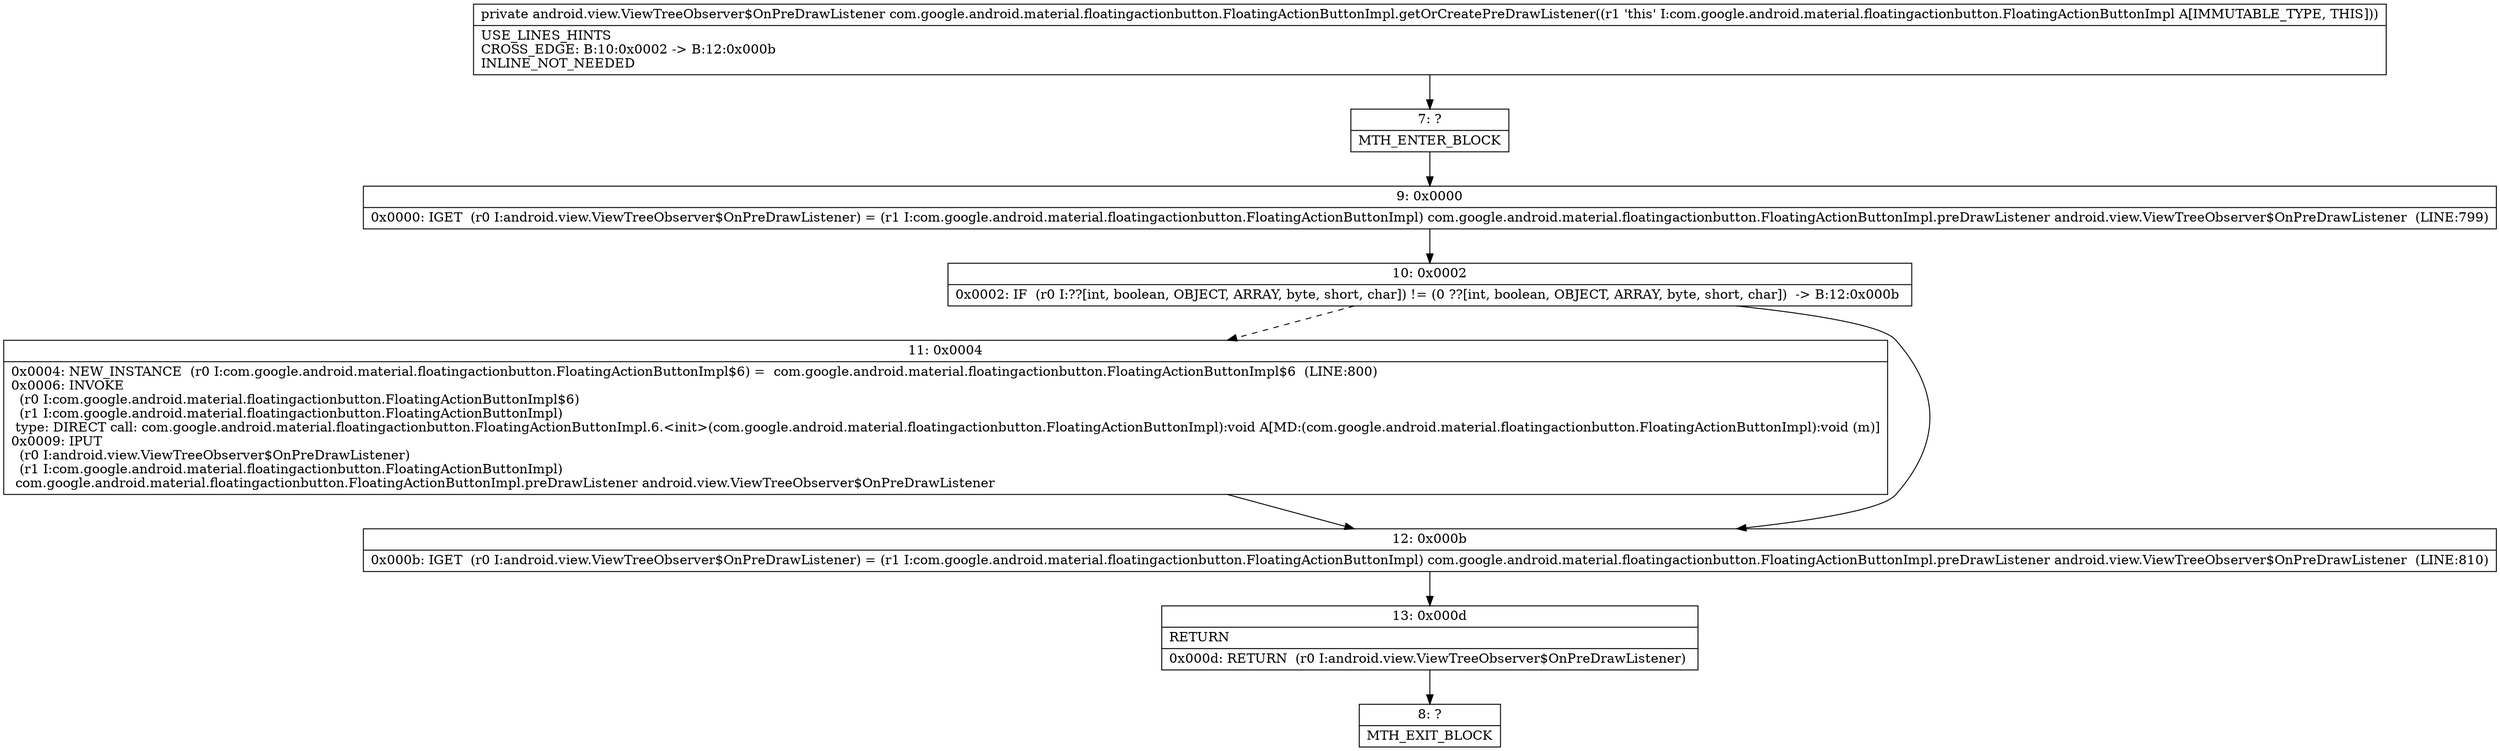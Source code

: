 digraph "CFG forcom.google.android.material.floatingactionbutton.FloatingActionButtonImpl.getOrCreatePreDrawListener()Landroid\/view\/ViewTreeObserver$OnPreDrawListener;" {
Node_7 [shape=record,label="{7\:\ ?|MTH_ENTER_BLOCK\l}"];
Node_9 [shape=record,label="{9\:\ 0x0000|0x0000: IGET  (r0 I:android.view.ViewTreeObserver$OnPreDrawListener) = (r1 I:com.google.android.material.floatingactionbutton.FloatingActionButtonImpl) com.google.android.material.floatingactionbutton.FloatingActionButtonImpl.preDrawListener android.view.ViewTreeObserver$OnPreDrawListener  (LINE:799)\l}"];
Node_10 [shape=record,label="{10\:\ 0x0002|0x0002: IF  (r0 I:??[int, boolean, OBJECT, ARRAY, byte, short, char]) != (0 ??[int, boolean, OBJECT, ARRAY, byte, short, char])  \-\> B:12:0x000b \l}"];
Node_11 [shape=record,label="{11\:\ 0x0004|0x0004: NEW_INSTANCE  (r0 I:com.google.android.material.floatingactionbutton.FloatingActionButtonImpl$6) =  com.google.android.material.floatingactionbutton.FloatingActionButtonImpl$6  (LINE:800)\l0x0006: INVOKE  \l  (r0 I:com.google.android.material.floatingactionbutton.FloatingActionButtonImpl$6)\l  (r1 I:com.google.android.material.floatingactionbutton.FloatingActionButtonImpl)\l type: DIRECT call: com.google.android.material.floatingactionbutton.FloatingActionButtonImpl.6.\<init\>(com.google.android.material.floatingactionbutton.FloatingActionButtonImpl):void A[MD:(com.google.android.material.floatingactionbutton.FloatingActionButtonImpl):void (m)]\l0x0009: IPUT  \l  (r0 I:android.view.ViewTreeObserver$OnPreDrawListener)\l  (r1 I:com.google.android.material.floatingactionbutton.FloatingActionButtonImpl)\l com.google.android.material.floatingactionbutton.FloatingActionButtonImpl.preDrawListener android.view.ViewTreeObserver$OnPreDrawListener \l}"];
Node_12 [shape=record,label="{12\:\ 0x000b|0x000b: IGET  (r0 I:android.view.ViewTreeObserver$OnPreDrawListener) = (r1 I:com.google.android.material.floatingactionbutton.FloatingActionButtonImpl) com.google.android.material.floatingactionbutton.FloatingActionButtonImpl.preDrawListener android.view.ViewTreeObserver$OnPreDrawListener  (LINE:810)\l}"];
Node_13 [shape=record,label="{13\:\ 0x000d|RETURN\l|0x000d: RETURN  (r0 I:android.view.ViewTreeObserver$OnPreDrawListener) \l}"];
Node_8 [shape=record,label="{8\:\ ?|MTH_EXIT_BLOCK\l}"];
MethodNode[shape=record,label="{private android.view.ViewTreeObserver$OnPreDrawListener com.google.android.material.floatingactionbutton.FloatingActionButtonImpl.getOrCreatePreDrawListener((r1 'this' I:com.google.android.material.floatingactionbutton.FloatingActionButtonImpl A[IMMUTABLE_TYPE, THIS]))  | USE_LINES_HINTS\lCROSS_EDGE: B:10:0x0002 \-\> B:12:0x000b\lINLINE_NOT_NEEDED\l}"];
MethodNode -> Node_7;Node_7 -> Node_9;
Node_9 -> Node_10;
Node_10 -> Node_11[style=dashed];
Node_10 -> Node_12;
Node_11 -> Node_12;
Node_12 -> Node_13;
Node_13 -> Node_8;
}

